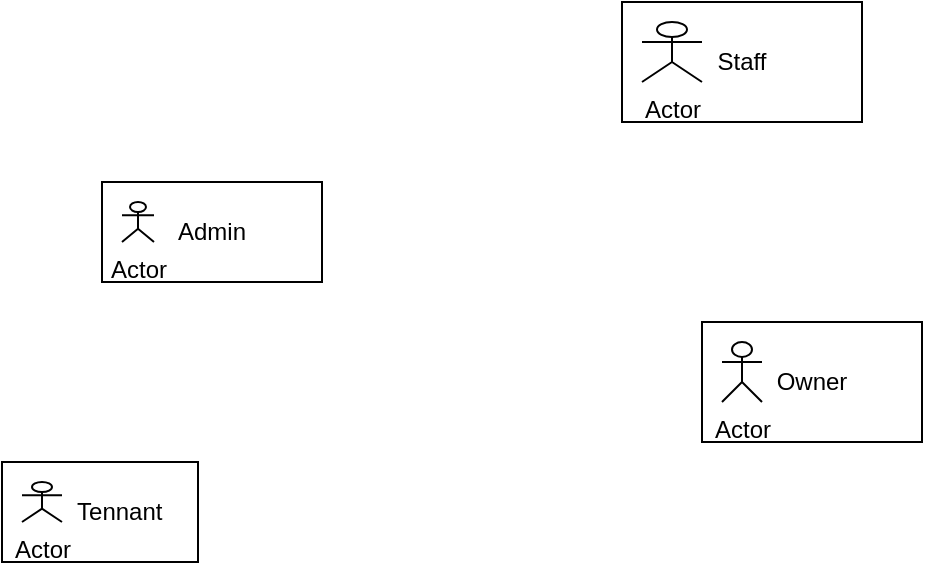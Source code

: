<mxfile version="21.7.2" type="github">
  <diagram name="Trang-1" id="fliTURb_cvbP52fUOgku">
    <mxGraphModel dx="1050" dy="485" grid="1" gridSize="10" guides="1" tooltips="1" connect="1" arrows="1" fold="1" page="1" pageScale="1" pageWidth="827" pageHeight="1169" math="0" shadow="0">
      <root>
        <mxCell id="0" />
        <mxCell id="1" parent="0" />
        <mxCell id="yqCD-gNZLuBuFUGkV8YD-1" value="Admin" style="rounded=0;whiteSpace=wrap;html=1;" vertex="1" parent="1">
          <mxGeometry x="180" y="180" width="110" height="50" as="geometry" />
        </mxCell>
        <mxCell id="yqCD-gNZLuBuFUGkV8YD-2" value="&amp;nbsp; &amp;nbsp; &amp;nbsp; Tennant" style="rounded=0;whiteSpace=wrap;html=1;" vertex="1" parent="1">
          <mxGeometry x="130" y="320" width="98" height="50" as="geometry" />
        </mxCell>
        <mxCell id="yqCD-gNZLuBuFUGkV8YD-3" value="Owner" style="rounded=0;whiteSpace=wrap;html=1;" vertex="1" parent="1">
          <mxGeometry x="480" y="250" width="110" height="60" as="geometry" />
        </mxCell>
        <mxCell id="yqCD-gNZLuBuFUGkV8YD-4" value="Actor" style="shape=umlActor;verticalLabelPosition=bottom;verticalAlign=top;html=1;outlineConnect=0;" vertex="1" parent="1">
          <mxGeometry x="190" y="190" width="16" height="20" as="geometry" />
        </mxCell>
        <mxCell id="yqCD-gNZLuBuFUGkV8YD-10" value="Actor" style="shape=umlActor;verticalLabelPosition=bottom;verticalAlign=top;html=1;outlineConnect=0;" vertex="1" parent="1">
          <mxGeometry x="140" y="330" width="20" height="20" as="geometry" />
        </mxCell>
        <mxCell id="yqCD-gNZLuBuFUGkV8YD-14" value="Actor" style="shape=umlActor;verticalLabelPosition=bottom;verticalAlign=top;html=1;outlineConnect=0;" vertex="1" parent="1">
          <mxGeometry x="490" y="260" width="20" height="30" as="geometry" />
        </mxCell>
        <mxCell id="yqCD-gNZLuBuFUGkV8YD-19" value="Staff&lt;br&gt;" style="rounded=0;whiteSpace=wrap;html=1;" vertex="1" parent="1">
          <mxGeometry x="440" y="90" width="120" height="60" as="geometry" />
        </mxCell>
        <mxCell id="yqCD-gNZLuBuFUGkV8YD-21" value="Actor" style="shape=umlActor;verticalLabelPosition=bottom;verticalAlign=top;html=1;outlineConnect=0;" vertex="1" parent="1">
          <mxGeometry x="450" y="100" width="30" height="30" as="geometry" />
        </mxCell>
      </root>
    </mxGraphModel>
  </diagram>
</mxfile>

